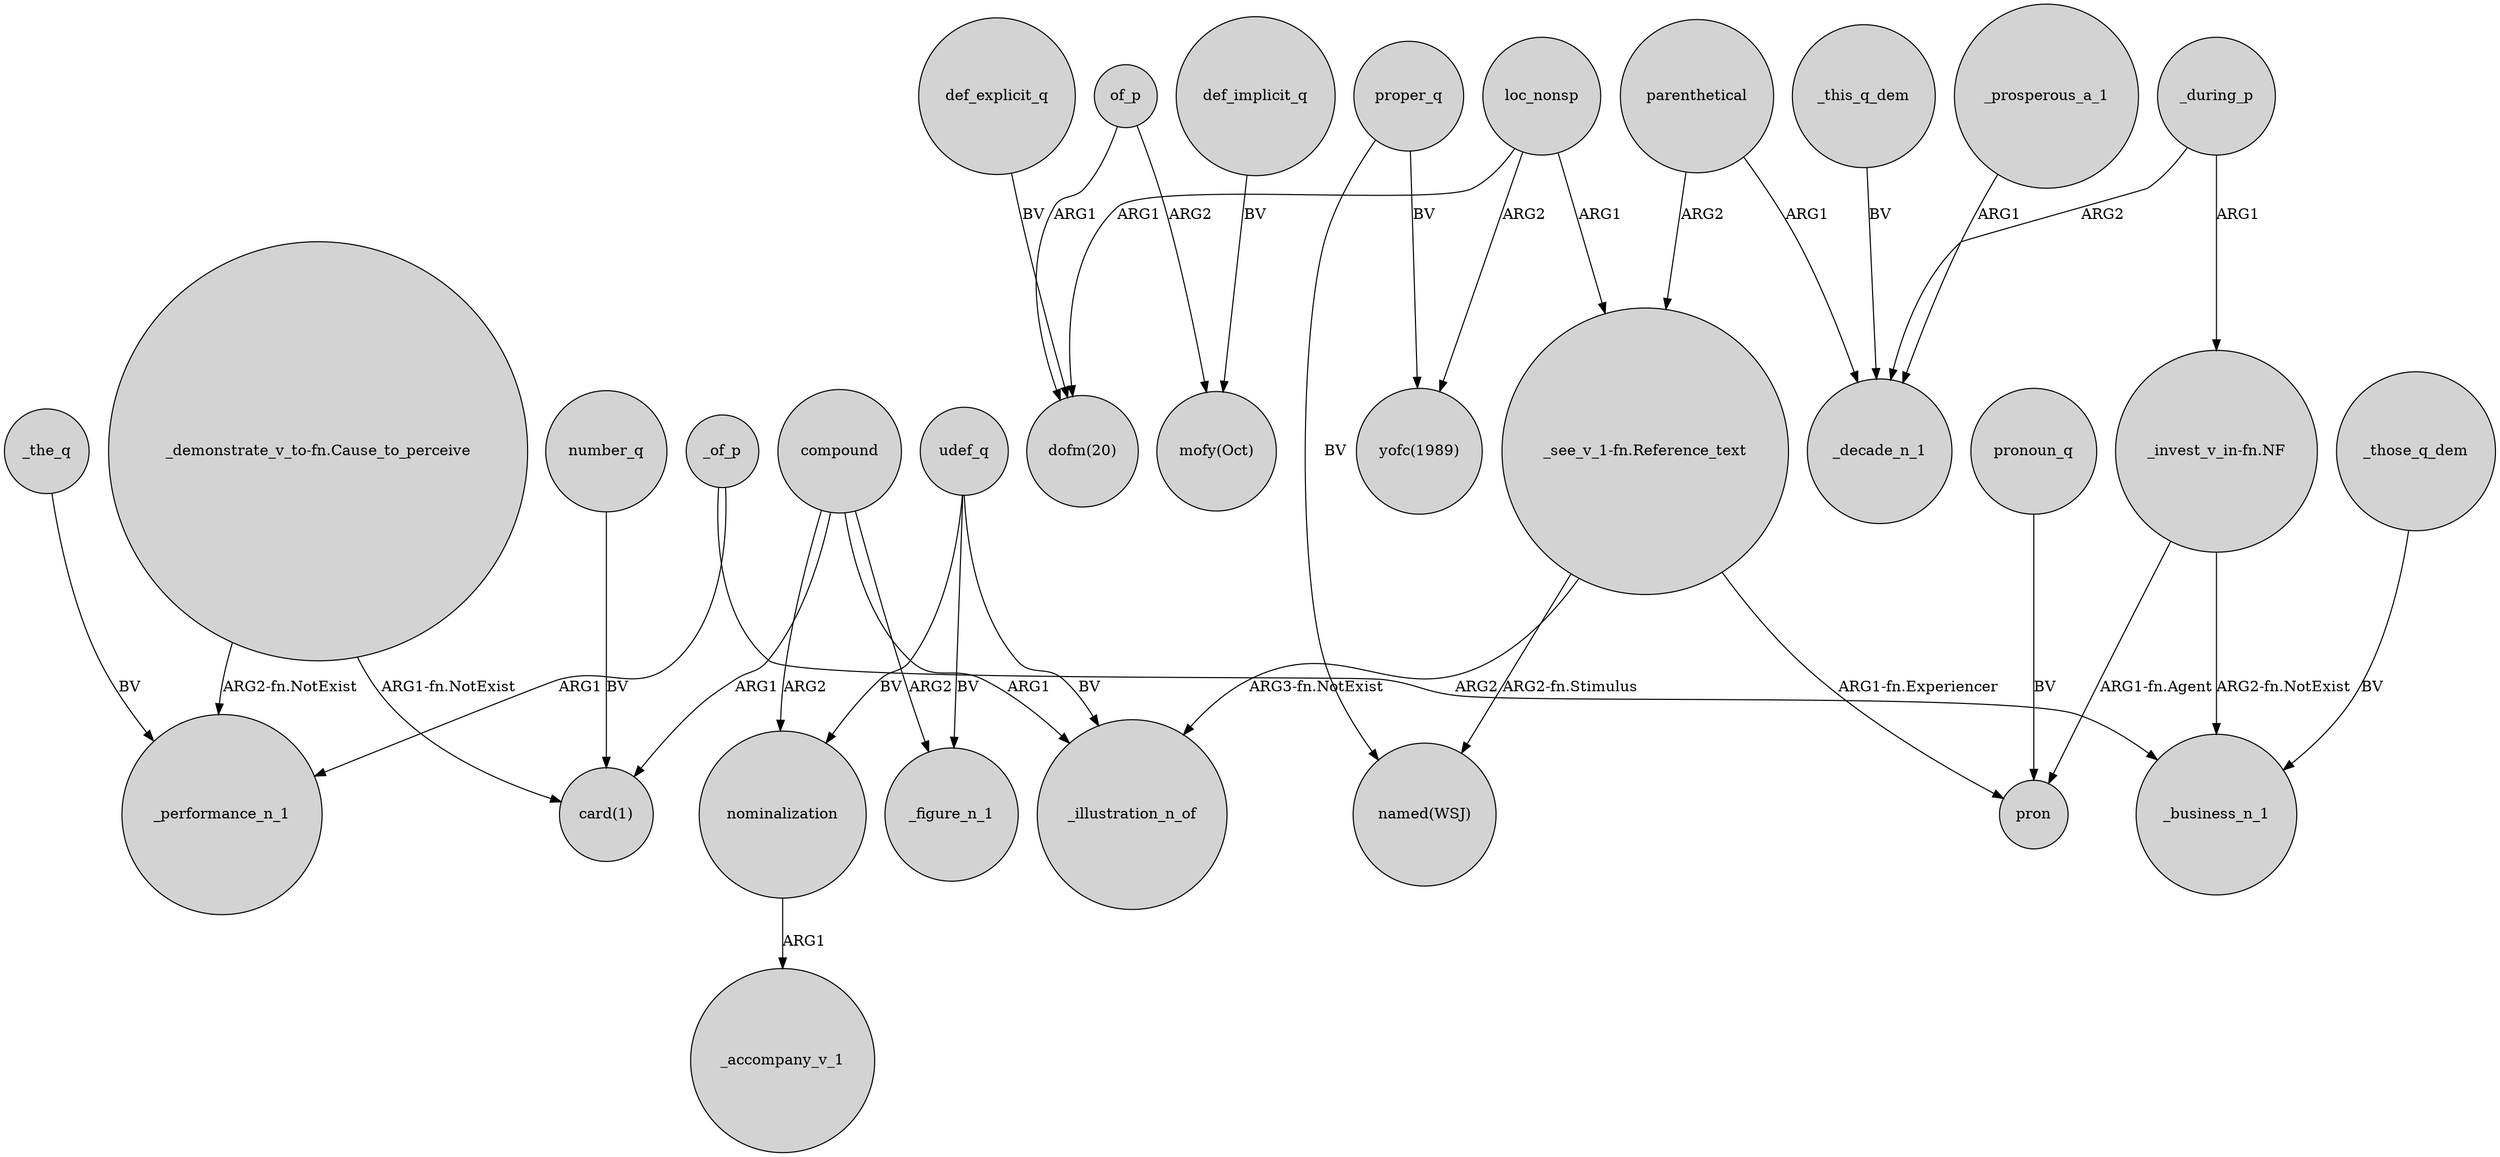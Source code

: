 digraph {
	node [shape=circle style=filled]
	"_invest_v_in-fn.NF" -> _business_n_1 [label="ARG2-fn.NotExist"]
	_during_p -> _decade_n_1 [label=ARG2]
	parenthetical -> _decade_n_1 [label=ARG1]
	def_implicit_q -> "mofy(Oct)" [label=BV]
	of_p -> "dofm(20)" [label=ARG1]
	loc_nonsp -> "dofm(20)" [label=ARG1]
	"_demonstrate_v_to-fn.Cause_to_perceive" -> "card(1)" [label="ARG1-fn.NotExist"]
	"_invest_v_in-fn.NF" -> pron [label="ARG1-fn.Agent"]
	of_p -> "mofy(Oct)" [label=ARG2]
	compound -> nominalization [label=ARG2]
	_this_q_dem -> _decade_n_1 [label=BV]
	parenthetical -> "_see_v_1-fn.Reference_text" [label=ARG2]
	_of_p -> _business_n_1 [label=ARG2]
	proper_q -> "yofc(1989)" [label=BV]
	"_see_v_1-fn.Reference_text" -> "named(WSJ)" [label="ARG2-fn.Stimulus"]
	pronoun_q -> pron [label=BV]
	_the_q -> _performance_n_1 [label=BV]
	udef_q -> _illustration_n_of [label=BV]
	"_see_v_1-fn.Reference_text" -> _illustration_n_of [label="ARG3-fn.NotExist"]
	udef_q -> nominalization [label=BV]
	_those_q_dem -> _business_n_1 [label=BV]
	compound -> _illustration_n_of [label=ARG1]
	number_q -> "card(1)" [label=BV]
	udef_q -> _figure_n_1 [label=BV]
	nominalization -> _accompany_v_1 [label=ARG1]
	compound -> "card(1)" [label=ARG1]
	def_explicit_q -> "dofm(20)" [label=BV]
	loc_nonsp -> "_see_v_1-fn.Reference_text" [label=ARG1]
	loc_nonsp -> "yofc(1989)" [label=ARG2]
	"_see_v_1-fn.Reference_text" -> pron [label="ARG1-fn.Experiencer"]
	_prosperous_a_1 -> _decade_n_1 [label=ARG1]
	compound -> _figure_n_1 [label=ARG2]
	"_demonstrate_v_to-fn.Cause_to_perceive" -> _performance_n_1 [label="ARG2-fn.NotExist"]
	proper_q -> "named(WSJ)" [label=BV]
	_during_p -> "_invest_v_in-fn.NF" [label=ARG1]
	_of_p -> _performance_n_1 [label=ARG1]
}
